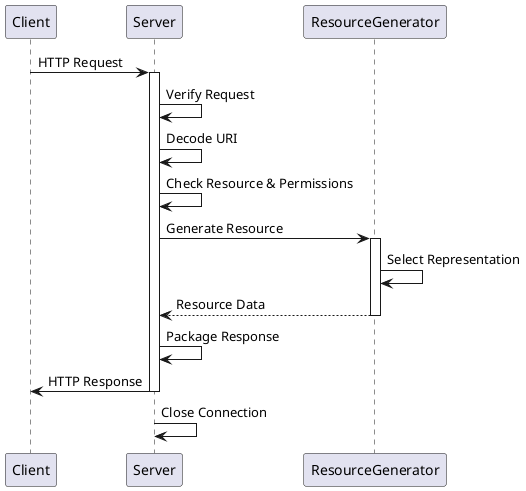 @startuml http get
participant Client
participant Server
participant ResourceGenerator

Client -> Server: HTTP Request
activate Server
Server -> Server: Verify Request
Server -> Server: Decode URI
Server -> Server: Check Resource & Permissions
Server -> ResourceGenerator: Generate Resource
activate ResourceGenerator
ResourceGenerator -> ResourceGenerator: Select Representation
ResourceGenerator --> Server: Resource Data
deactivate ResourceGenerator
Server -> Server: Package Response
Server -> Client: HTTP Response
deactivate Server
Server -> Server: Close Connection
@enduml
